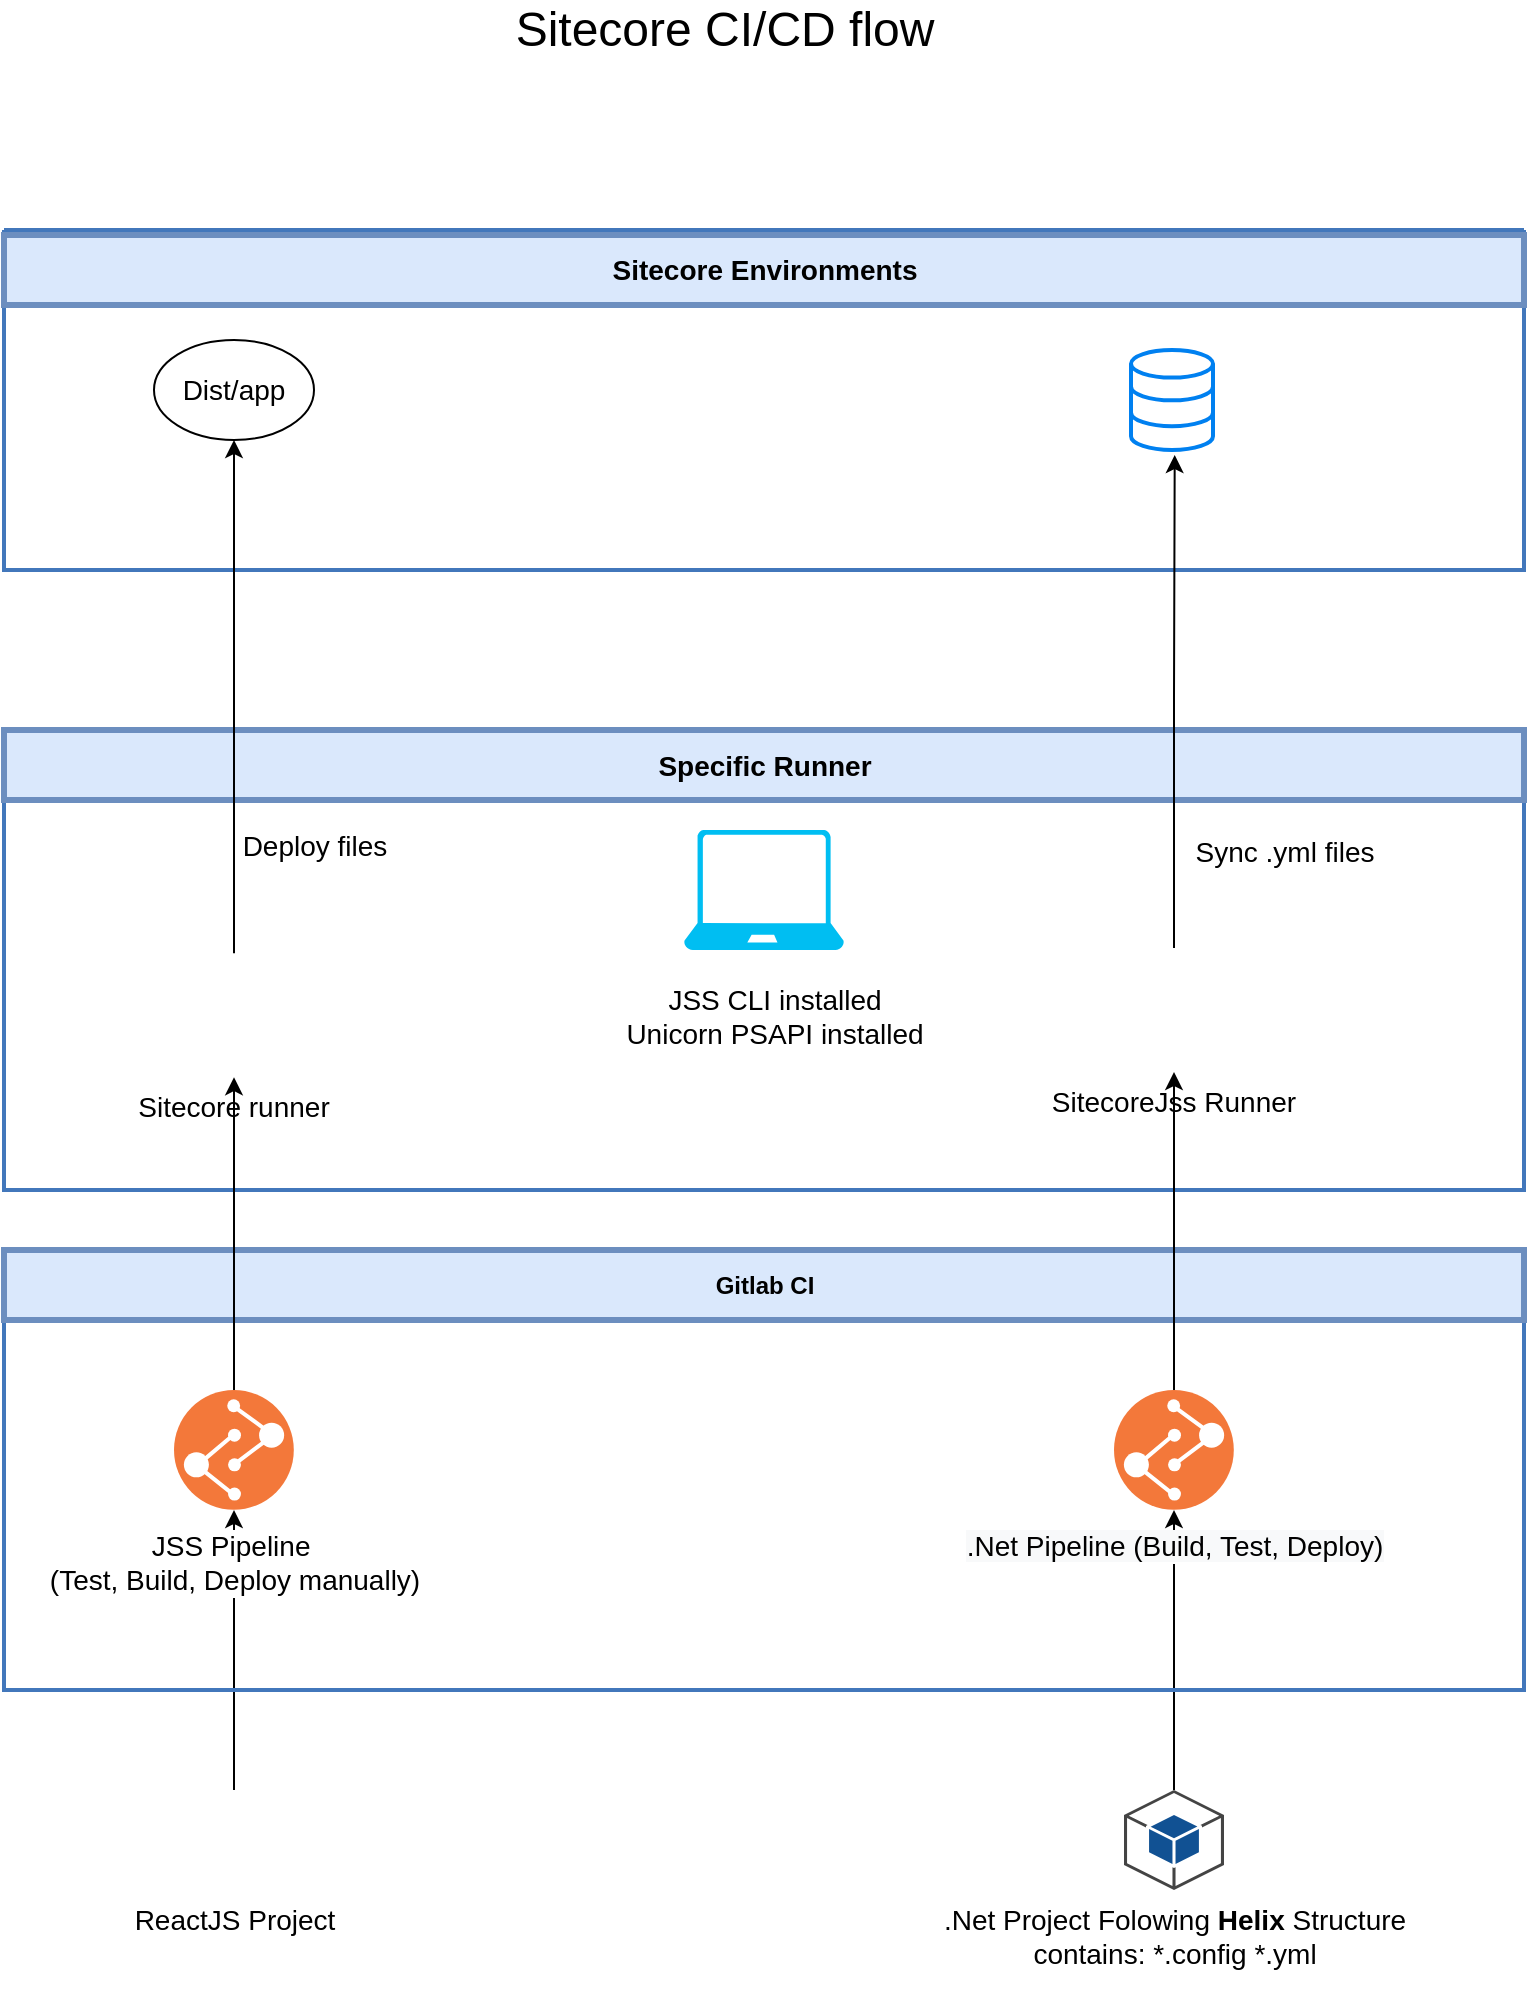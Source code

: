 <mxfile version="13.1.11" type="github">
  <diagram id="YMeWcaonRKde9pnVvLDv" name="Page-1">
    <mxGraphModel dx="1426" dy="654" grid="1" gridSize="10" guides="1" tooltips="1" connect="1" arrows="1" fold="1" page="1" pageScale="1" pageWidth="850" pageHeight="1100" math="0" shadow="0">
      <root>
        <mxCell id="0" />
        <mxCell id="1" parent="0" />
        <mxCell id="kvG1uGzXW2yJ7lgL80eX-1" value="" style="swimlane;shadow=0;labelBackgroundColor=#007FFF;strokeColor=#4277BB;fillColor=none;gradientColor=none;fontColor=#000000;align=right;collapsible=0;startSize=0;strokeWidth=2;swimlaneFillColor=none;" vertex="1" parent="1">
          <mxGeometry x="40" y="160" width="760" height="170" as="geometry" />
        </mxCell>
        <mxCell id="kvG1uGzXW2yJ7lgL80eX-2" value="&lt;font style=&quot;font-size: 14px&quot;&gt;Sitecore Environments&lt;/font&gt;" style="text;html=1;align=center;verticalAlign=middle;shadow=0;dashed=0;strokeColor=#6c8ebf;fillColor=#dae8fc;labelBackgroundColor=none;fontStyle=1;fontSize=12;spacingLeft=0;strokeWidth=3;" vertex="1" parent="kvG1uGzXW2yJ7lgL80eX-1">
          <mxGeometry y="2.5" width="760" height="35" as="geometry" />
        </mxCell>
        <mxCell id="kvG1uGzXW2yJ7lgL80eX-48" value="&lt;font style=&quot;font-size: 14px&quot;&gt;Dist/app&lt;/font&gt;" style="ellipse;whiteSpace=wrap;html=1;" vertex="1" parent="kvG1uGzXW2yJ7lgL80eX-1">
          <mxGeometry x="75" y="55" width="80" height="50" as="geometry" />
        </mxCell>
        <mxCell id="kvG1uGzXW2yJ7lgL80eX-66" value="" style="html=1;verticalLabelPosition=bottom;align=center;labelBackgroundColor=#ffffff;verticalAlign=top;strokeWidth=2;strokeColor=#0080F0;shadow=0;dashed=0;shape=mxgraph.ios7.icons.data;" vertex="1" parent="kvG1uGzXW2yJ7lgL80eX-1">
          <mxGeometry x="563.5" y="60" width="41" height="50" as="geometry" />
        </mxCell>
        <mxCell id="kvG1uGzXW2yJ7lgL80eX-73" value="" style="shape=image;imageAspect=0;aspect=fixed;verticalLabelPosition=bottom;verticalAlign=top;image=https://cdn.iconscout.com/icon/free/png-512/sitecore-2-569212.png;" vertex="1" parent="kvG1uGzXW2yJ7lgL80eX-1">
          <mxGeometry x="330" y="37.5" width="102.5" height="102.5" as="geometry" />
        </mxCell>
        <mxCell id="kvG1uGzXW2yJ7lgL80eX-26" value="" style="edgeStyle=orthogonalEdgeStyle;rounded=0;orthogonalLoop=1;jettySize=auto;html=1;entryX=0.5;entryY=1;entryDx=0;entryDy=0;" edge="1" parent="1" source="kvG1uGzXW2yJ7lgL80eX-19" target="kvG1uGzXW2yJ7lgL80eX-78">
          <mxGeometry relative="1" as="geometry">
            <mxPoint x="155" y="860" as="targetPoint" />
          </mxGeometry>
        </mxCell>
        <mxCell id="kvG1uGzXW2yJ7lgL80eX-19" value="&lt;font style=&quot;font-size: 14px&quot;&gt;ReactJS Project&lt;/font&gt;" style="shape=image;html=1;verticalAlign=top;verticalLabelPosition=bottom;labelBackgroundColor=#ffffff;imageAspect=0;aspect=fixed;image=https://cdn4.iconfinder.com/data/icons/logos-3/600/React.js_logo-128.png" vertex="1" parent="1">
          <mxGeometry x="130" y="940" width="50" height="50" as="geometry" />
        </mxCell>
        <mxCell id="kvG1uGzXW2yJ7lgL80eX-28" value="" style="edgeStyle=orthogonalEdgeStyle;rounded=0;orthogonalLoop=1;jettySize=auto;html=1;entryX=0.5;entryY=1;entryDx=0;entryDy=0;" edge="1" parent="1" source="kvG1uGzXW2yJ7lgL80eX-20" target="kvG1uGzXW2yJ7lgL80eX-82">
          <mxGeometry relative="1" as="geometry">
            <mxPoint x="625" y="840" as="targetPoint" />
          </mxGeometry>
        </mxCell>
        <mxCell id="kvG1uGzXW2yJ7lgL80eX-20" value="&lt;font style=&quot;font-size: 14px&quot;&gt;.Net Project Folowing&amp;nbsp;&lt;b&gt;Helix&lt;/b&gt;&amp;nbsp;Structure&lt;br&gt;contains: *.config *.yml&lt;br&gt;&lt;br&gt;&lt;/font&gt;" style="outlineConnect=0;dashed=0;verticalLabelPosition=bottom;verticalAlign=top;align=center;html=1;shape=mxgraph.aws3.android;fillColor=#115193;gradientColor=none;" vertex="1" parent="1">
          <mxGeometry x="600" y="940" width="50" height="50" as="geometry" />
        </mxCell>
        <mxCell id="kvG1uGzXW2yJ7lgL80eX-21" value="" style="swimlane;shadow=0;labelBackgroundColor=#007FFF;strokeColor=#4277BB;fillColor=none;gradientColor=none;fontColor=#000000;align=right;collapsible=0;startSize=0;strokeWidth=2;swimlaneFillColor=none;" vertex="1" parent="1">
          <mxGeometry x="40" y="670" width="760" height="220" as="geometry" />
        </mxCell>
        <mxCell id="kvG1uGzXW2yJ7lgL80eX-22" value="Gitlab CI" style="text;html=1;align=center;verticalAlign=middle;shadow=0;dashed=0;strokeColor=#6c8ebf;fillColor=#dae8fc;labelBackgroundColor=none;fontStyle=1;fontSize=12;spacingLeft=0;strokeWidth=3;" vertex="1" parent="kvG1uGzXW2yJ7lgL80eX-21">
          <mxGeometry width="760" height="35" as="geometry" />
        </mxCell>
        <mxCell id="kvG1uGzXW2yJ7lgL80eX-69" value="" style="shape=image;html=1;verticalAlign=top;verticalLabelPosition=bottom;labelBackgroundColor=#ffffff;imageAspect=0;aspect=fixed;image=https://cdn4.iconfinder.com/data/icons/logos-and-brands/512/144_Gitlab_logo_logos-128.png" vertex="1" parent="kvG1uGzXW2yJ7lgL80eX-21">
          <mxGeometry x="328" y="35" width="104" height="104" as="geometry" />
        </mxCell>
        <mxCell id="kvG1uGzXW2yJ7lgL80eX-78" value="&lt;meta charset=&quot;utf-8&quot;&gt;&lt;span style=&quot;color: rgb(0, 0, 0); font-family: helvetica; font-size: 14px; font-style: normal; font-weight: 400; letter-spacing: normal; text-align: center; text-indent: 0px; text-transform: none; word-spacing: 0px; background-color: rgb(255, 255, 255); display: inline; float: none;&quot;&gt;JSS Pipeline&lt;span&gt;&amp;nbsp;&lt;/span&gt;&lt;/span&gt;&lt;br style=&quot;color: rgb(0, 0, 0); font-family: helvetica; font-size: 14px; font-style: normal; font-weight: 400; letter-spacing: normal; text-align: center; text-indent: 0px; text-transform: none; word-spacing: 0px; background-color: rgb(255, 255, 255);&quot;&gt;&lt;span style=&quot;color: rgb(0, 0, 0); font-family: helvetica; font-size: 14px; font-style: normal; font-weight: 400; letter-spacing: normal; text-align: center; text-indent: 0px; text-transform: none; word-spacing: 0px; background-color: rgb(255, 255, 255); display: inline; float: none;&quot;&gt;(Test, Build, Deploy manually)&lt;/span&gt;" style="aspect=fixed;perimeter=ellipsePerimeter;html=1;align=center;shadow=0;dashed=0;fontColor=#4277BB;labelBackgroundColor=#ffffff;fontSize=12;spacingTop=3;image;image=img/lib/ibm/devops/build_test.svg;" vertex="1" parent="kvG1uGzXW2yJ7lgL80eX-21">
          <mxGeometry x="85" y="70" width="60" height="60" as="geometry" />
        </mxCell>
        <mxCell id="kvG1uGzXW2yJ7lgL80eX-82" value="&lt;span style=&quot;color: rgb(0 , 0 , 0) ; font-size: 14px ; background-color: rgb(248 , 249 , 250)&quot;&gt;.Net Pipeline (Build, Test, Deploy)&lt;/span&gt;" style="aspect=fixed;perimeter=ellipsePerimeter;html=1;align=center;shadow=0;dashed=0;fontColor=#4277BB;labelBackgroundColor=#ffffff;fontSize=12;spacingTop=3;image;image=img/lib/ibm/devops/build_test.svg;" vertex="1" parent="kvG1uGzXW2yJ7lgL80eX-21">
          <mxGeometry x="555" y="70" width="60" height="60" as="geometry" />
        </mxCell>
        <mxCell id="kvG1uGzXW2yJ7lgL80eX-38" value="" style="swimlane;shadow=0;labelBackgroundColor=#007FFF;strokeColor=#4277BB;fillColor=none;gradientColor=none;fontColor=#000000;align=right;collapsible=0;startSize=0;strokeWidth=2;swimlaneFillColor=none;" vertex="1" parent="1">
          <mxGeometry x="40" y="410" width="760" height="230" as="geometry" />
        </mxCell>
        <mxCell id="kvG1uGzXW2yJ7lgL80eX-39" value="&lt;font style=&quot;font-size: 14px&quot;&gt;Specific Runner&lt;/font&gt;" style="text;html=1;align=center;verticalAlign=middle;shadow=0;dashed=0;strokeColor=#6c8ebf;fillColor=#dae8fc;labelBackgroundColor=none;fontStyle=1;fontSize=12;spacingLeft=0;strokeWidth=3;" vertex="1" parent="kvG1uGzXW2yJ7lgL80eX-38">
          <mxGeometry width="760" height="35" as="geometry" />
        </mxCell>
        <mxCell id="kvG1uGzXW2yJ7lgL80eX-40" value="&lt;font style=&quot;font-size: 14px&quot;&gt;JSS CLI installed&lt;br&gt;Unicorn PSAPI installed&lt;br&gt;&lt;/font&gt;" style="text;html=1;align=center;verticalAlign=middle;resizable=0;points=[];autosize=1;" vertex="1" parent="kvG1uGzXW2yJ7lgL80eX-38">
          <mxGeometry x="305" y="122.6" width="160" height="40" as="geometry" />
        </mxCell>
        <mxCell id="kvG1uGzXW2yJ7lgL80eX-71" value="" style="verticalLabelPosition=bottom;html=1;verticalAlign=top;align=center;strokeColor=none;fillColor=#00BEF2;shape=mxgraph.azure.laptop;pointerEvents=1;" vertex="1" parent="kvG1uGzXW2yJ7lgL80eX-38">
          <mxGeometry x="340" y="50" width="80" height="60" as="geometry" />
        </mxCell>
        <mxCell id="kvG1uGzXW2yJ7lgL80eX-83" value="Sitecore runner" style="shape=image;imageAspect=0;aspect=fixed;verticalLabelPosition=bottom;verticalAlign=top;image=https://blog.56k.cloud/content/images/2020/03/runner_logo.png;fontSize=14;" vertex="1" parent="kvG1uGzXW2yJ7lgL80eX-38">
          <mxGeometry x="84" y="111.6" width="62" height="62" as="geometry" />
        </mxCell>
        <mxCell id="kvG1uGzXW2yJ7lgL80eX-84" value="SitecoreJss Runner" style="shape=image;imageAspect=0;aspect=fixed;verticalLabelPosition=bottom;verticalAlign=top;image=https://blog.56k.cloud/content/images/2020/03/runner_logo.png;fontSize=14;" vertex="1" parent="kvG1uGzXW2yJ7lgL80eX-38">
          <mxGeometry x="554" y="109" width="62" height="62" as="geometry" />
        </mxCell>
        <mxCell id="kvG1uGzXW2yJ7lgL80eX-45" style="edgeStyle=orthogonalEdgeStyle;rounded=0;orthogonalLoop=1;jettySize=auto;html=1;exitX=0.5;exitY=0;exitDx=0;exitDy=0;entryX=0.5;entryY=1;entryDx=0;entryDy=0;" edge="1" parent="1" source="kvG1uGzXW2yJ7lgL80eX-78" target="kvG1uGzXW2yJ7lgL80eX-83">
          <mxGeometry relative="1" as="geometry">
            <mxPoint x="155" y="770" as="sourcePoint" />
            <mxPoint x="155" y="582.6" as="targetPoint" />
          </mxGeometry>
        </mxCell>
        <mxCell id="kvG1uGzXW2yJ7lgL80eX-47" style="edgeStyle=orthogonalEdgeStyle;rounded=0;orthogonalLoop=1;jettySize=auto;html=1;exitX=0.5;exitY=0;exitDx=0;exitDy=0;entryX=0.5;entryY=1;entryDx=0;entryDy=0;" edge="1" parent="1" source="kvG1uGzXW2yJ7lgL80eX-82" target="kvG1uGzXW2yJ7lgL80eX-84">
          <mxGeometry relative="1" as="geometry">
            <mxPoint x="625" y="770" as="sourcePoint" />
            <mxPoint x="625" y="582.6" as="targetPoint" />
          </mxGeometry>
        </mxCell>
        <mxCell id="kvG1uGzXW2yJ7lgL80eX-49" value="" style="edgeStyle=orthogonalEdgeStyle;rounded=0;orthogonalLoop=1;jettySize=auto;html=1;exitX=0.5;exitY=0;exitDx=0;exitDy=0;" edge="1" parent="1" source="kvG1uGzXW2yJ7lgL80eX-83" target="kvG1uGzXW2yJ7lgL80eX-48">
          <mxGeometry relative="1" as="geometry">
            <mxPoint x="155" y="490" as="sourcePoint" />
          </mxGeometry>
        </mxCell>
        <mxCell id="kvG1uGzXW2yJ7lgL80eX-50" value="&lt;font style=&quot;font-size: 14px&quot;&gt;Deploy files&lt;/font&gt;" style="edgeLabel;html=1;align=center;verticalAlign=middle;resizable=0;points=[];" vertex="1" connectable="0" parent="kvG1uGzXW2yJ7lgL80eX-49">
          <mxGeometry x="0.286" y="2" relative="1" as="geometry">
            <mxPoint x="42" y="111" as="offset" />
          </mxGeometry>
        </mxCell>
        <mxCell id="kvG1uGzXW2yJ7lgL80eX-52" value="" style="edgeStyle=orthogonalEdgeStyle;rounded=0;orthogonalLoop=1;jettySize=auto;html=1;entryX=0.533;entryY=1.05;entryDx=0;entryDy=0;entryPerimeter=0;exitX=0.5;exitY=0;exitDx=0;exitDy=0;" edge="1" parent="1" source="kvG1uGzXW2yJ7lgL80eX-84" target="kvG1uGzXW2yJ7lgL80eX-66">
          <mxGeometry relative="1" as="geometry">
            <mxPoint x="625" y="532.6" as="sourcePoint" />
            <mxPoint x="625" y="310" as="targetPoint" />
          </mxGeometry>
        </mxCell>
        <mxCell id="kvG1uGzXW2yJ7lgL80eX-53" value="&lt;font style=&quot;font-size: 14px&quot;&gt;Sync .yml files&lt;/font&gt;" style="edgeLabel;html=1;align=center;verticalAlign=middle;resizable=0;points=[];" vertex="1" connectable="0" parent="kvG1uGzXW2yJ7lgL80eX-52">
          <mxGeometry x="0.086" relative="1" as="geometry">
            <mxPoint x="54.6" y="85.6" as="offset" />
          </mxGeometry>
        </mxCell>
        <mxCell id="kvG1uGzXW2yJ7lgL80eX-77" value="&lt;font style=&quot;font-size: 24px&quot;&gt;Sitecore CI/CD flow&lt;/font&gt;" style="text;html=1;align=center;verticalAlign=middle;resizable=0;points=[];autosize=1;" vertex="1" parent="1">
          <mxGeometry x="290" y="50" width="220" height="20" as="geometry" />
        </mxCell>
      </root>
    </mxGraphModel>
  </diagram>
</mxfile>
